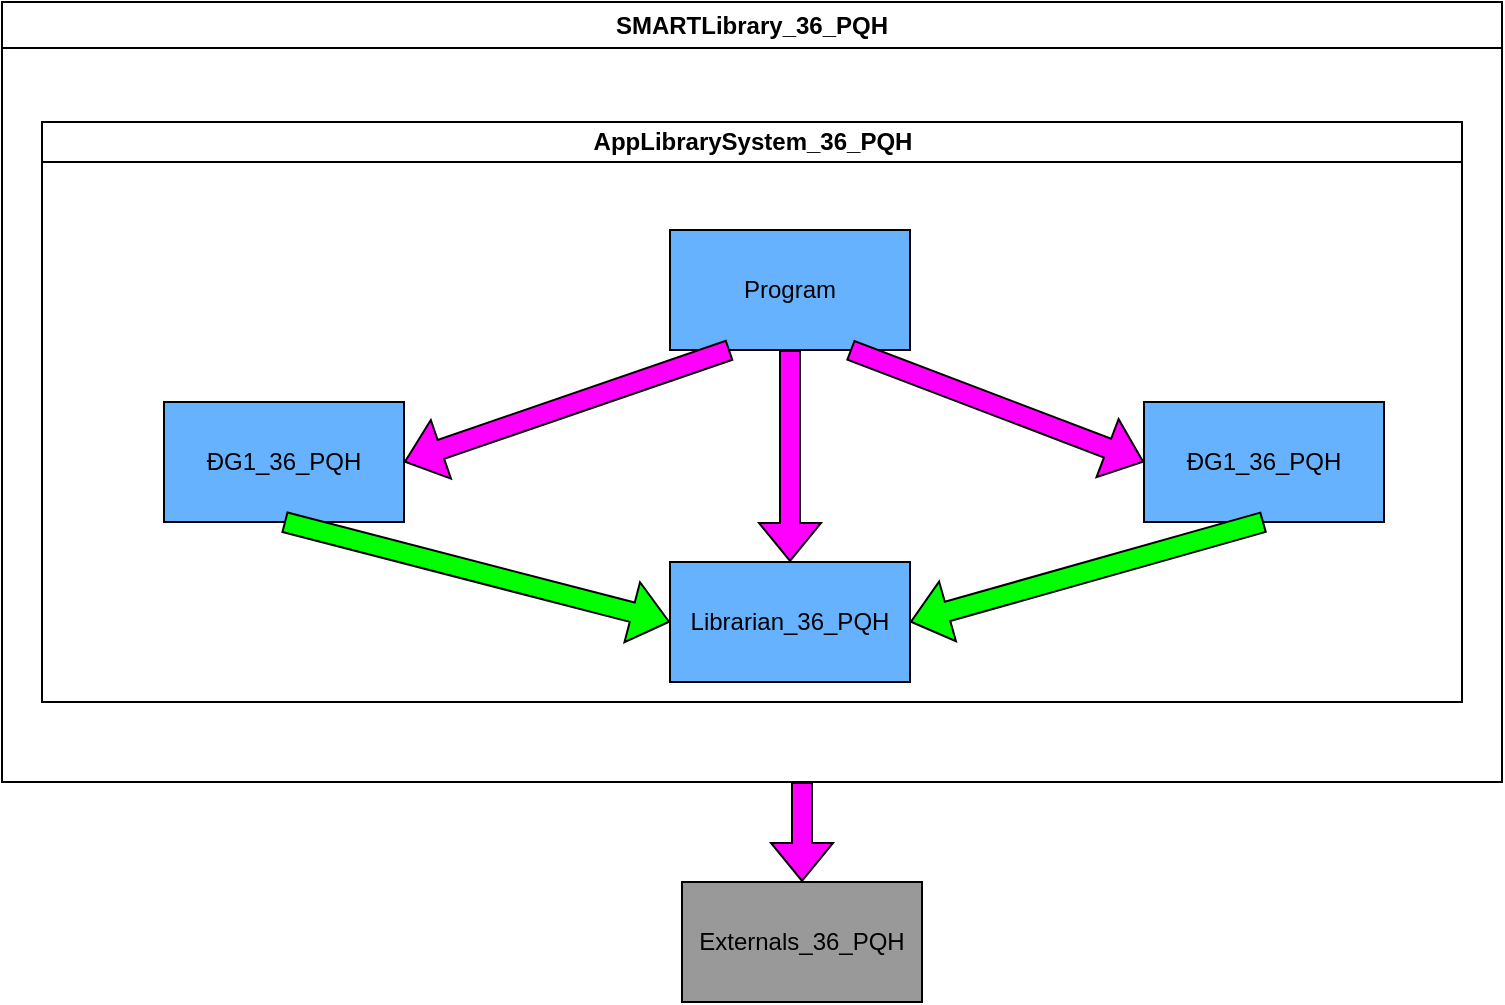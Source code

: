 <mxfile version="26.1.1">
  <diagram id="prtHgNgQTEPvFCAcTncT" name="Page-1">
    <mxGraphModel dx="1384" dy="612" grid="1" gridSize="10" guides="1" tooltips="1" connect="1" arrows="1" fold="1" page="1" pageScale="1" pageWidth="827" pageHeight="1169" math="0" shadow="0">
      <root>
        <mxCell id="0" />
        <mxCell id="1" parent="0" />
        <mxCell id="iIZ0mYws4G5_PtnbJ4NG-5" value="SMARTLibrary_36_PQH" style="swimlane;whiteSpace=wrap;html=1;" vertex="1" parent="1">
          <mxGeometry x="30" y="410" width="750" height="390" as="geometry" />
        </mxCell>
        <mxCell id="dNxyNK7c78bLwvsdeMH5-11" value="AppLibrarySystem_36_PQH" style="swimlane;html=1;startSize=20;horizontal=1;containerType=tree;glass=0;" parent="iIZ0mYws4G5_PtnbJ4NG-5" vertex="1">
          <mxGeometry x="20" y="60" width="710" height="290" as="geometry" />
        </mxCell>
        <mxCell id="iIZ0mYws4G5_PtnbJ4NG-7" style="edgeStyle=orthogonalEdgeStyle;rounded=0;orthogonalLoop=1;jettySize=auto;html=1;shape=flexArrow;fillColor=#FF00FF;" edge="1" parent="dNxyNK7c78bLwvsdeMH5-11" source="iIZ0mYws4G5_PtnbJ4NG-1" target="iIZ0mYws4G5_PtnbJ4NG-4">
          <mxGeometry relative="1" as="geometry" />
        </mxCell>
        <mxCell id="iIZ0mYws4G5_PtnbJ4NG-1" value="Program" style="rounded=0;whiteSpace=wrap;html=1;fillColor=#66B2FF;" vertex="1" parent="dNxyNK7c78bLwvsdeMH5-11">
          <mxGeometry x="314" y="54" width="120" height="60" as="geometry" />
        </mxCell>
        <mxCell id="iIZ0mYws4G5_PtnbJ4NG-2" value="ĐG1_36_PQH" style="rounded=0;whiteSpace=wrap;html=1;fillColor=#66B2FF;" vertex="1" parent="dNxyNK7c78bLwvsdeMH5-11">
          <mxGeometry x="61" y="140" width="120" height="60" as="geometry" />
        </mxCell>
        <mxCell id="iIZ0mYws4G5_PtnbJ4NG-3" value="ĐG1_36_PQH" style="rounded=0;whiteSpace=wrap;html=1;fillColor=#66B2FF;" vertex="1" parent="dNxyNK7c78bLwvsdeMH5-11">
          <mxGeometry x="551" y="140" width="120" height="60" as="geometry" />
        </mxCell>
        <mxCell id="iIZ0mYws4G5_PtnbJ4NG-4" value="Librarian_36_PQH" style="rounded=0;whiteSpace=wrap;html=1;fillColor=#66B2FF;" vertex="1" parent="dNxyNK7c78bLwvsdeMH5-11">
          <mxGeometry x="314" y="220" width="120" height="60" as="geometry" />
        </mxCell>
        <mxCell id="iIZ0mYws4G5_PtnbJ4NG-9" value="" style="endArrow=classic;html=1;rounded=0;entryX=1;entryY=0.5;entryDx=0;entryDy=0;fillColor=#FF00FF;shape=flexArrow;exitX=0.25;exitY=1;exitDx=0;exitDy=0;" edge="1" parent="dNxyNK7c78bLwvsdeMH5-11" source="iIZ0mYws4G5_PtnbJ4NG-1">
          <mxGeometry width="50" height="50" relative="1" as="geometry">
            <mxPoint x="330" y="140" as="sourcePoint" />
            <mxPoint x="181" y="170" as="targetPoint" />
          </mxGeometry>
        </mxCell>
        <mxCell id="iIZ0mYws4G5_PtnbJ4NG-10" value="" style="endArrow=classic;html=1;rounded=0;exitX=0.75;exitY=1;exitDx=0;exitDy=0;entryX=0;entryY=0.5;entryDx=0;entryDy=0;shape=flexArrow;fillColor=#FF00FF;" edge="1" parent="dNxyNK7c78bLwvsdeMH5-11" source="iIZ0mYws4G5_PtnbJ4NG-1" target="iIZ0mYws4G5_PtnbJ4NG-3">
          <mxGeometry width="50" height="50" relative="1" as="geometry">
            <mxPoint x="464" y="140" as="sourcePoint" />
            <mxPoint x="320" y="200" as="targetPoint" />
          </mxGeometry>
        </mxCell>
        <mxCell id="iIZ0mYws4G5_PtnbJ4NG-11" value="" style="endArrow=classic;html=1;rounded=0;exitX=0.5;exitY=1;exitDx=0;exitDy=0;entryX=0;entryY=0.5;entryDx=0;entryDy=0;shape=flexArrow;fillColor=#00FF00;" edge="1" parent="dNxyNK7c78bLwvsdeMH5-11" source="iIZ0mYws4G5_PtnbJ4NG-2" target="iIZ0mYws4G5_PtnbJ4NG-4">
          <mxGeometry width="50" height="50" relative="1" as="geometry">
            <mxPoint x="131" y="210" as="sourcePoint" />
            <mxPoint x="278" y="270" as="targetPoint" />
          </mxGeometry>
        </mxCell>
        <mxCell id="iIZ0mYws4G5_PtnbJ4NG-12" value="" style="endArrow=classic;html=1;rounded=0;exitX=0.5;exitY=1;exitDx=0;exitDy=0;entryX=1;entryY=0.5;entryDx=0;entryDy=0;shape=flexArrow;fillColor=#00FF00;" edge="1" parent="dNxyNK7c78bLwvsdeMH5-11" source="iIZ0mYws4G5_PtnbJ4NG-3" target="iIZ0mYws4G5_PtnbJ4NG-4">
          <mxGeometry width="50" height="50" relative="1" as="geometry">
            <mxPoint x="410" y="240" as="sourcePoint" />
            <mxPoint x="460" y="190" as="targetPoint" />
          </mxGeometry>
        </mxCell>
        <mxCell id="iIZ0mYws4G5_PtnbJ4NG-13" value="" style="endArrow=classic;html=1;rounded=0;shape=flexArrow;fillColor=#FF00FF;" edge="1" parent="1" target="iIZ0mYws4G5_PtnbJ4NG-14">
          <mxGeometry width="50" height="50" relative="1" as="geometry">
            <mxPoint x="430" y="800" as="sourcePoint" />
            <mxPoint x="430" y="870" as="targetPoint" />
          </mxGeometry>
        </mxCell>
        <mxCell id="iIZ0mYws4G5_PtnbJ4NG-14" value="Externals_36_PQH" style="rounded=0;whiteSpace=wrap;html=1;fillColor=#999999;" vertex="1" parent="1">
          <mxGeometry x="370" y="850" width="120" height="60" as="geometry" />
        </mxCell>
      </root>
    </mxGraphModel>
  </diagram>
</mxfile>
